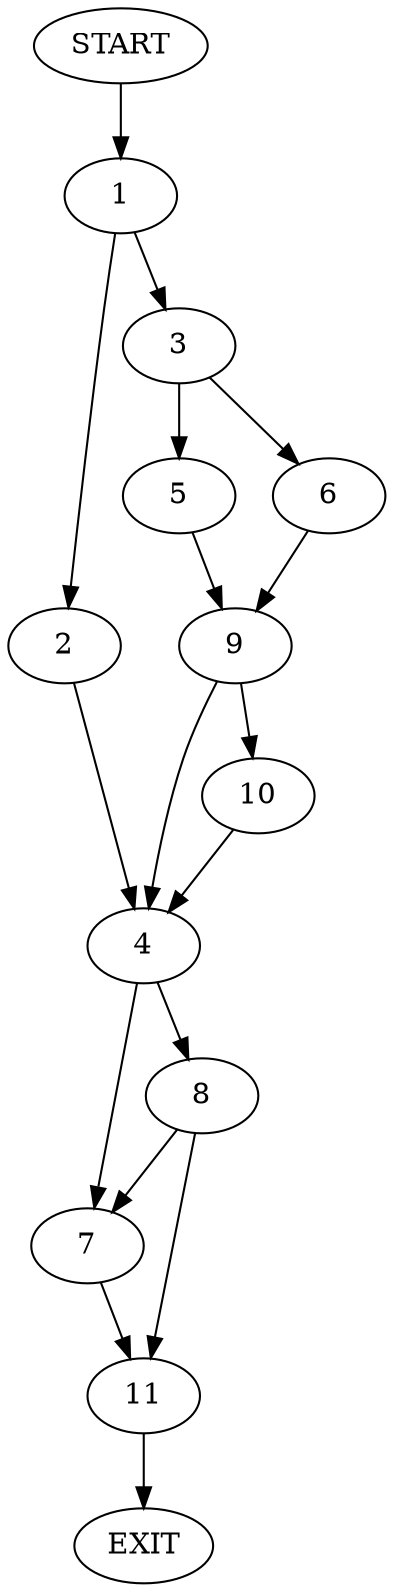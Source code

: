 digraph {
0 [label="START"]
12 [label="EXIT"]
0 -> 1
1 -> 2
1 -> 3
2 -> 4
3 -> 5
3 -> 6
4 -> 7
4 -> 8
5 -> 9
6 -> 9
9 -> 4
9 -> 10
10 -> 4
7 -> 11
8 -> 7
8 -> 11
11 -> 12
}
